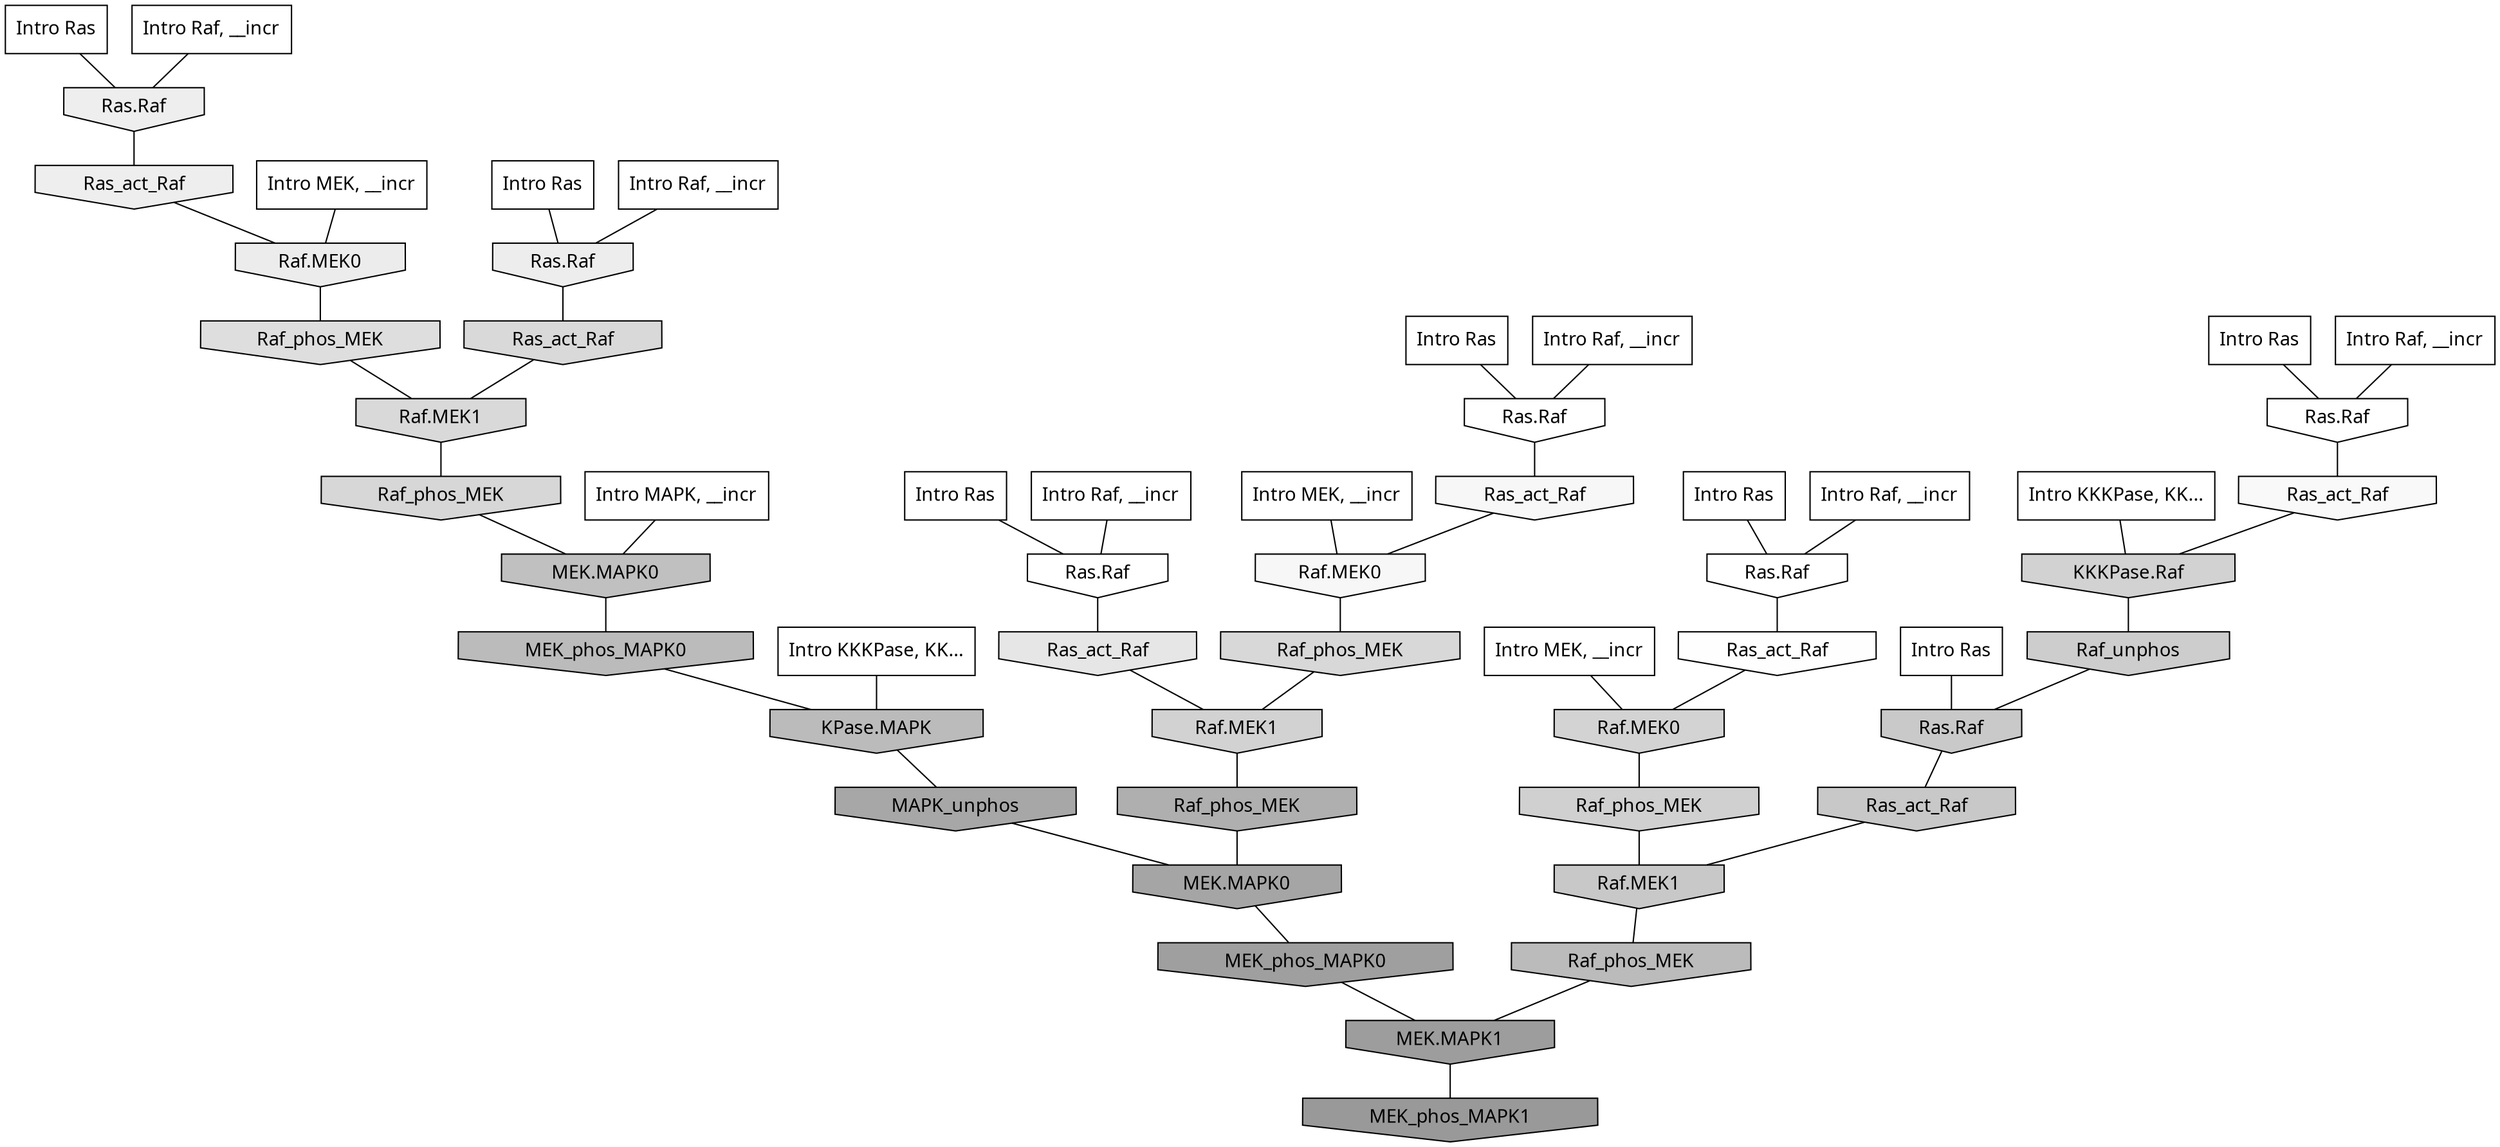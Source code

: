 digraph G{
  rankdir="TB";
  ranksep=0.30;
  node [fontname="CMU Serif"];
  edge [fontname="CMU Serif"];
  
  3 [label="Intro Ras", shape=rectangle, style=filled, fillcolor="0.000 0.000 1.000"]
  
  28 [label="Intro Ras", shape=rectangle, style=filled, fillcolor="0.000 0.000 1.000"]
  
  35 [label="Intro Ras", shape=rectangle, style=filled, fillcolor="0.000 0.000 1.000"]
  
  41 [label="Intro Ras", shape=rectangle, style=filled, fillcolor="0.000 0.000 1.000"]
  
  49 [label="Intro Ras", shape=rectangle, style=filled, fillcolor="0.000 0.000 1.000"]
  
  68 [label="Intro Ras", shape=rectangle, style=filled, fillcolor="0.000 0.000 1.000"]
  
  85 [label="Intro Ras", shape=rectangle, style=filled, fillcolor="0.000 0.000 1.000"]
  
  322 [label="Intro Raf, __incr", shape=rectangle, style=filled, fillcolor="0.000 0.000 1.000"]
  
  398 [label="Intro Raf, __incr", shape=rectangle, style=filled, fillcolor="0.000 0.000 1.000"]
  
  469 [label="Intro Raf, __incr", shape=rectangle, style=filled, fillcolor="0.000 0.000 1.000"]
  
  722 [label="Intro Raf, __incr", shape=rectangle, style=filled, fillcolor="0.000 0.000 1.000"]
  
  824 [label="Intro Raf, __incr", shape=rectangle, style=filled, fillcolor="0.000 0.000 1.000"]
  
  938 [label="Intro Raf, __incr", shape=rectangle, style=filled, fillcolor="0.000 0.000 1.000"]
  
  1270 [label="Intro MEK, __incr", shape=rectangle, style=filled, fillcolor="0.000 0.000 1.000"]
  
  1631 [label="Intro MEK, __incr", shape=rectangle, style=filled, fillcolor="0.000 0.000 1.000"]
  
  1689 [label="Intro MEK, __incr", shape=rectangle, style=filled, fillcolor="0.000 0.000 1.000"]
  
  2500 [label="Intro MAPK, __incr", shape=rectangle, style=filled, fillcolor="0.000 0.000 1.000"]
  
  3183 [label="Intro KKKPase, KK...", shape=rectangle, style=filled, fillcolor="0.000 0.000 1.000"]
  
  3188 [label="Intro KKKPase, KK...", shape=rectangle, style=filled, fillcolor="0.000 0.000 1.000"]
  
  3226 [label="Ras.Raf", shape=invhouse, style=filled, fillcolor="0.000 0.000 1.000"]
  
  3267 [label="Ras.Raf", shape=invhouse, style=filled, fillcolor="0.000 0.000 1.000"]
  
  3294 [label="Ras.Raf", shape=invhouse, style=filled, fillcolor="0.000 0.000 1.000"]
  
  3301 [label="Ras.Raf", shape=invhouse, style=filled, fillcolor="0.000 0.000 1.000"]
  
  3336 [label="Ras_act_Raf", shape=invhouse, style=filled, fillcolor="0.000 0.000 0.996"]
  
  3472 [label="Ras_act_Raf", shape=invhouse, style=filled, fillcolor="0.000 0.000 0.976"]
  
  3508 [label="Ras_act_Raf", shape=invhouse, style=filled, fillcolor="0.000 0.000 0.968"]
  
  3510 [label="Raf.MEK0", shape=invhouse, style=filled, fillcolor="0.000 0.000 0.968"]
  
  3946 [label="Ras.Raf", shape=invhouse, style=filled, fillcolor="0.000 0.000 0.931"]
  
  3976 [label="Ras_act_Raf", shape=invhouse, style=filled, fillcolor="0.000 0.000 0.930"]
  
  4002 [label="Ras.Raf", shape=invhouse, style=filled, fillcolor="0.000 0.000 0.929"]
  
  4091 [label="Raf.MEK0", shape=invhouse, style=filled, fillcolor="0.000 0.000 0.923"]
  
  4440 [label="Ras_act_Raf", shape=invhouse, style=filled, fillcolor="0.000 0.000 0.899"]
  
  4956 [label="Raf_phos_MEK", shape=invhouse, style=filled, fillcolor="0.000 0.000 0.869"]
  
  5331 [label="Ras_act_Raf", shape=invhouse, style=filled, fillcolor="0.000 0.000 0.848"]
  
  5337 [label="Raf.MEK1", shape=invhouse, style=filled, fillcolor="0.000 0.000 0.848"]
  
  5362 [label="Raf_phos_MEK", shape=invhouse, style=filled, fillcolor="0.000 0.000 0.846"]
  
  5464 [label="Raf_phos_MEK", shape=invhouse, style=filled, fillcolor="0.000 0.000 0.841"]
  
  5742 [label="Raf.MEK0", shape=invhouse, style=filled, fillcolor="0.000 0.000 0.825"]
  
  5767 [label="Raf.MEK1", shape=invhouse, style=filled, fillcolor="0.000 0.000 0.823"]
  
  5812 [label="KKKPase.Raf", shape=invhouse, style=filled, fillcolor="0.000 0.000 0.822"]
  
  5965 [label="Raf_phos_MEK", shape=invhouse, style=filled, fillcolor="0.000 0.000 0.815"]
  
  6199 [label="Raf_unphos", shape=invhouse, style=filled, fillcolor="0.000 0.000 0.802"]
  
  6567 [label="Ras.Raf", shape=invhouse, style=filled, fillcolor="0.000 0.000 0.788"]
  
  6675 [label="Ras_act_Raf", shape=invhouse, style=filled, fillcolor="0.000 0.000 0.784"]
  
  6678 [label="Raf.MEK1", shape=invhouse, style=filled, fillcolor="0.000 0.000 0.784"]
  
  7674 [label="MEK.MAPK0", shape=invhouse, style=filled, fillcolor="0.000 0.000 0.752"]
  
  8320 [label="MEK_phos_MAPK0", shape=invhouse, style=filled, fillcolor="0.000 0.000 0.733"]
  
  8329 [label="Raf_phos_MEK", shape=invhouse, style=filled, fillcolor="0.000 0.000 0.733"]
  
  8372 [label="KPase.MAPK", shape=invhouse, style=filled, fillcolor="0.000 0.000 0.732"]
  
  10216 [label="Raf_phos_MEK", shape=invhouse, style=filled, fillcolor="0.000 0.000 0.686"]
  
  12038 [label="MAPK_unphos", shape=invhouse, style=filled, fillcolor="0.000 0.000 0.653"]
  
  12452 [label="MEK.MAPK0", shape=invhouse, style=filled, fillcolor="0.000 0.000 0.647"]
  
  13931 [label="MEK_phos_MAPK0", shape=invhouse, style=filled, fillcolor="0.000 0.000 0.625"]
  
  14661 [label="MEK.MAPK1", shape=invhouse, style=filled, fillcolor="0.000 0.000 0.616"]
  
  15636 [label="MEK_phos_MAPK1", shape=invhouse, style=filled, fillcolor="0.000 0.000 0.600"]
  
  
  14661 -> 15636 [dir=none, color="0.000 0.000 0.000"] 
  13931 -> 14661 [dir=none, color="0.000 0.000 0.000"] 
  12452 -> 13931 [dir=none, color="0.000 0.000 0.000"] 
  12038 -> 12452 [dir=none, color="0.000 0.000 0.000"] 
  10216 -> 12452 [dir=none, color="0.000 0.000 0.000"] 
  8372 -> 12038 [dir=none, color="0.000 0.000 0.000"] 
  8329 -> 14661 [dir=none, color="0.000 0.000 0.000"] 
  8320 -> 8372 [dir=none, color="0.000 0.000 0.000"] 
  7674 -> 8320 [dir=none, color="0.000 0.000 0.000"] 
  6678 -> 8329 [dir=none, color="0.000 0.000 0.000"] 
  6675 -> 6678 [dir=none, color="0.000 0.000 0.000"] 
  6567 -> 6675 [dir=none, color="0.000 0.000 0.000"] 
  6199 -> 6567 [dir=none, color="0.000 0.000 0.000"] 
  5965 -> 6678 [dir=none, color="0.000 0.000 0.000"] 
  5812 -> 6199 [dir=none, color="0.000 0.000 0.000"] 
  5767 -> 10216 [dir=none, color="0.000 0.000 0.000"] 
  5742 -> 5965 [dir=none, color="0.000 0.000 0.000"] 
  5464 -> 7674 [dir=none, color="0.000 0.000 0.000"] 
  5362 -> 5767 [dir=none, color="0.000 0.000 0.000"] 
  5337 -> 5464 [dir=none, color="0.000 0.000 0.000"] 
  5331 -> 5337 [dir=none, color="0.000 0.000 0.000"] 
  4956 -> 5337 [dir=none, color="0.000 0.000 0.000"] 
  4440 -> 5767 [dir=none, color="0.000 0.000 0.000"] 
  4091 -> 4956 [dir=none, color="0.000 0.000 0.000"] 
  4002 -> 5331 [dir=none, color="0.000 0.000 0.000"] 
  3976 -> 4091 [dir=none, color="0.000 0.000 0.000"] 
  3946 -> 3976 [dir=none, color="0.000 0.000 0.000"] 
  3510 -> 5362 [dir=none, color="0.000 0.000 0.000"] 
  3508 -> 3510 [dir=none, color="0.000 0.000 0.000"] 
  3472 -> 5812 [dir=none, color="0.000 0.000 0.000"] 
  3336 -> 5742 [dir=none, color="0.000 0.000 0.000"] 
  3301 -> 3336 [dir=none, color="0.000 0.000 0.000"] 
  3294 -> 3508 [dir=none, color="0.000 0.000 0.000"] 
  3267 -> 3472 [dir=none, color="0.000 0.000 0.000"] 
  3226 -> 4440 [dir=none, color="0.000 0.000 0.000"] 
  3188 -> 8372 [dir=none, color="0.000 0.000 0.000"] 
  3183 -> 5812 [dir=none, color="0.000 0.000 0.000"] 
  2500 -> 7674 [dir=none, color="0.000 0.000 0.000"] 
  1689 -> 4091 [dir=none, color="0.000 0.000 0.000"] 
  1631 -> 3510 [dir=none, color="0.000 0.000 0.000"] 
  1270 -> 5742 [dir=none, color="0.000 0.000 0.000"] 
  938 -> 3267 [dir=none, color="0.000 0.000 0.000"] 
  824 -> 3301 [dir=none, color="0.000 0.000 0.000"] 
  722 -> 3946 [dir=none, color="0.000 0.000 0.000"] 
  469 -> 3294 [dir=none, color="0.000 0.000 0.000"] 
  398 -> 3226 [dir=none, color="0.000 0.000 0.000"] 
  322 -> 4002 [dir=none, color="0.000 0.000 0.000"] 
  85 -> 3226 [dir=none, color="0.000 0.000 0.000"] 
  68 -> 4002 [dir=none, color="0.000 0.000 0.000"] 
  49 -> 3267 [dir=none, color="0.000 0.000 0.000"] 
  41 -> 3301 [dir=none, color="0.000 0.000 0.000"] 
  35 -> 6567 [dir=none, color="0.000 0.000 0.000"] 
  28 -> 3294 [dir=none, color="0.000 0.000 0.000"] 
  3 -> 3946 [dir=none, color="0.000 0.000 0.000"] 
  
  }
